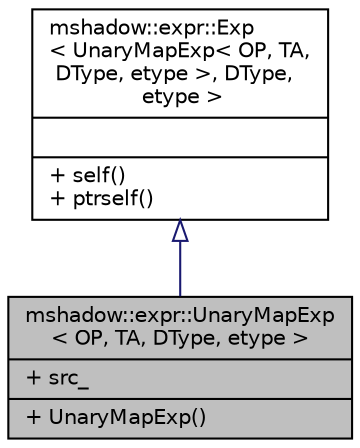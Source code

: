 digraph "mshadow::expr::UnaryMapExp&lt; OP, TA, DType, etype &gt;"
{
 // LATEX_PDF_SIZE
  edge [fontname="Helvetica",fontsize="10",labelfontname="Helvetica",labelfontsize="10"];
  node [fontname="Helvetica",fontsize="10",shape=record];
  Node1 [label="{mshadow::expr::UnaryMapExp\l\< OP, TA, DType, etype \>\n|+ src_\l|+ UnaryMapExp()\l}",height=0.2,width=0.4,color="black", fillcolor="grey75", style="filled", fontcolor="black",tooltip="unary map expression op(src)"];
  Node2 -> Node1 [dir="back",color="midnightblue",fontsize="10",style="solid",arrowtail="onormal",fontname="Helvetica"];
  Node2 [label="{mshadow::expr::Exp\l\< UnaryMapExp\< OP, TA,\l DType, etype \>, DType,\l etype \>\n||+ self()\l+ ptrself()\l}",height=0.2,width=0.4,color="black", fillcolor="white", style="filled",URL="$structmshadow_1_1expr_1_1Exp.html",tooltip=" "];
}
